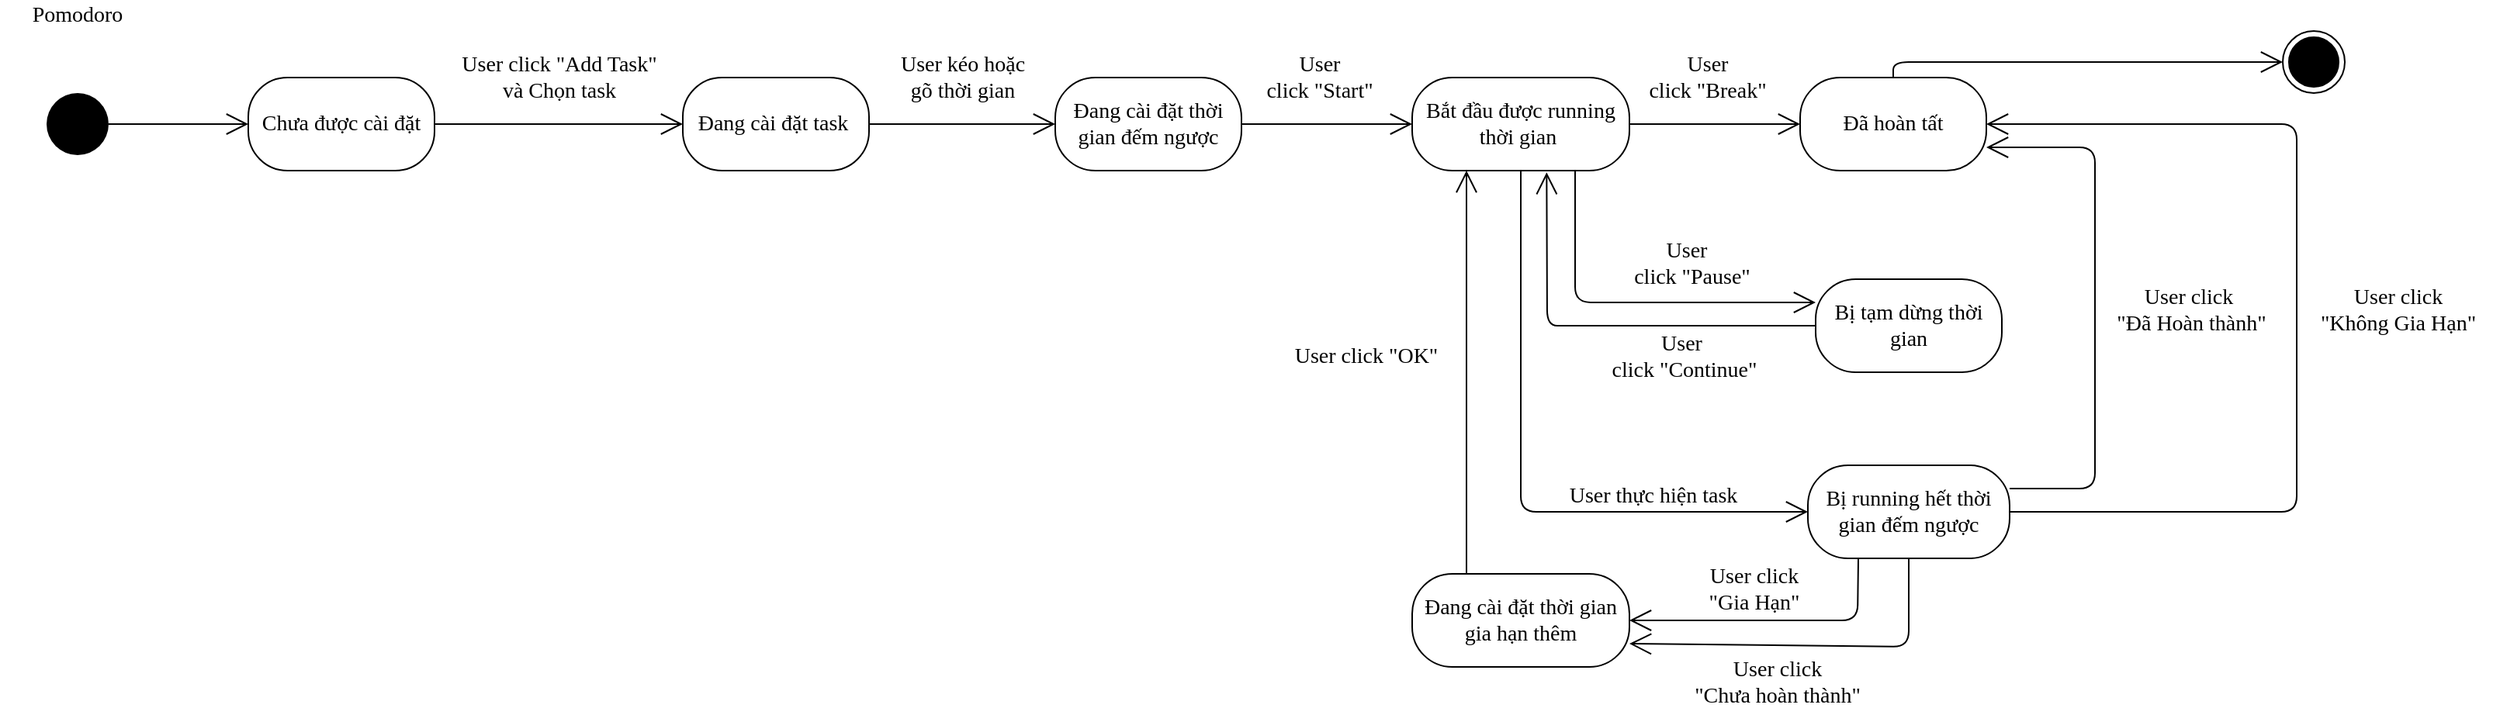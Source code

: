 <mxfile version="13.9.8" type="device"><diagram id="esE91VQSrPKVNuFn1bDd" name="Page-1"><mxGraphModel dx="1968" dy="594" grid="1" gridSize="10" guides="1" tooltips="1" connect="1" arrows="1" fold="1" page="1" pageScale="1" pageWidth="827" pageHeight="1169" math="0" shadow="0"><root><mxCell id="0"/><mxCell id="1" parent="0"/><mxCell id="S3WTb27KluJyzorbB-tZ-1" value="" style="ellipse;fillColor=#000000;strokeColor=none;fontFamily=Verdana;fontSize=14;" parent="1" vertex="1"><mxGeometry x="-200" y="120" width="40" height="40" as="geometry"/></mxCell><mxCell id="S3WTb27KluJyzorbB-tZ-4" value="Đang cài đặt task&amp;nbsp;" style="rounded=1;whiteSpace=wrap;html=1;arcSize=42;fontFamily=Verdana;fontSize=14;" parent="1" vertex="1"><mxGeometry x="210" y="110" width="120" height="60" as="geometry"/></mxCell><mxCell id="S3WTb27KluJyzorbB-tZ-5" value="" style="endArrow=open;endFill=1;endSize=12;html=1;exitX=1;exitY=0.5;exitDx=0;exitDy=0;fontFamily=Verdana;fontSize=14;" parent="1" source="S3WTb27KluJyzorbB-tZ-4" target="S3WTb27KluJyzorbB-tZ-6" edge="1"><mxGeometry relative="1" as="geometry"><mxPoint x="400" y="270" as="targetPoint"/></mxGeometry></mxCell><mxCell id="S3WTb27KluJyzorbB-tZ-6" value="Đang cài đặt thời gian đếm ngược" style="rounded=1;whiteSpace=wrap;html=1;arcSize=43;fontFamily=Verdana;fontSize=14;" parent="1" vertex="1"><mxGeometry x="450" y="110" width="120" height="60" as="geometry"/></mxCell><mxCell id="S3WTb27KluJyzorbB-tZ-8" value="" style="endArrow=open;endFill=1;endSize=12;html=1;exitX=1;exitY=0.5;exitDx=0;exitDy=0;fontFamily=Verdana;fontSize=14;entryX=0;entryY=0.5;entryDx=0;entryDy=0;" parent="1" source="S3WTb27KluJyzorbB-tZ-6" target="S3WTb27KluJyzorbB-tZ-12" edge="1"><mxGeometry x="220" y="220" as="geometry"><mxPoint x="460" y="360" as="targetPoint"/></mxGeometry></mxCell><mxCell id="ulXXmxGrZo6z17dJjZ8Q-18" style="endArrow=open;endFill=1;endSize=12;html=1;fontFamily=Verdana;fontSize=14;exitX=0.5;exitY=0;exitDx=0;exitDy=0;entryX=0;entryY=0.5;entryDx=0;entryDy=0;" parent="1" source="S3WTb27KluJyzorbB-tZ-9" target="S3WTb27KluJyzorbB-tZ-110" edge="1"><mxGeometry relative="1" as="geometry"><Array as="points"><mxPoint x="990" y="100"/></Array></mxGeometry></mxCell><mxCell id="S3WTb27KluJyzorbB-tZ-9" value="Đã hoàn tất" style="rounded=1;whiteSpace=wrap;html=1;arcSize=43;fontFamily=Verdana;fontSize=14;" parent="1" vertex="1"><mxGeometry x="930" y="110" width="120" height="60" as="geometry"/></mxCell><mxCell id="S3WTb27KluJyzorbB-tZ-12" value="Bắt đầu được running thời gian&amp;nbsp;" style="rounded=1;whiteSpace=wrap;html=1;arcSize=43;fontFamily=Verdana;fontSize=14;" parent="1" vertex="1"><mxGeometry x="680" y="110" width="140" height="60" as="geometry"/></mxCell><mxCell id="S3WTb27KluJyzorbB-tZ-21" value="" style="endArrow=open;endFill=1;endSize=12;html=1;exitX=1;exitY=0.5;exitDx=0;exitDy=0;entryX=0;entryY=0.5;entryDx=0;entryDy=0;fontFamily=Verdana;fontSize=14;" parent="1" source="S3WTb27KluJyzorbB-tZ-12" target="S3WTb27KluJyzorbB-tZ-9" edge="1"><mxGeometry relative="1" as="geometry"><mxPoint x="460" y="420" as="sourcePoint"/><mxPoint x="279.5" y="390" as="targetPoint"/></mxGeometry></mxCell><mxCell id="S3WTb27KluJyzorbB-tZ-30" value="" style="endArrow=open;endFill=1;endSize=12;html=1;fontFamily=Verdana;fontSize=14;exitX=0.75;exitY=1;exitDx=0;exitDy=0;entryX=0;entryY=0.25;entryDx=0;entryDy=0;" parent="1" target="bR9zkL_dEC1bUG-2RyQH-6" edge="1" source="S3WTb27KluJyzorbB-tZ-12"><mxGeometry relative="1" as="geometry"><mxPoint x="1031" y="360" as="sourcePoint"/><mxPoint x="1000" y="480" as="targetPoint"/><Array as="points"><mxPoint x="785" y="255"/></Array></mxGeometry></mxCell><mxCell id="S3WTb27KluJyzorbB-tZ-34" value="" style="endArrow=open;endFill=1;endSize=12;html=1;exitX=1;exitY=0.5;exitDx=0;exitDy=0;fontFamily=Verdana;fontSize=14;entryX=0;entryY=0.5;entryDx=0;entryDy=0;" parent="1" source="S3WTb27KluJyzorbB-tZ-1" target="ulXXmxGrZo6z17dJjZ8Q-35" edge="1"><mxGeometry width="160" relative="1" as="geometry"><mxPoint x="410" y="180" as="sourcePoint"/><mxPoint x="80" y="140" as="targetPoint"/></mxGeometry></mxCell><mxCell id="S3WTb27KluJyzorbB-tZ-98" value="User kéo hoặc &lt;br style=&quot;font-size: 14px;&quot;&gt;gõ thời gian" style="text;html=1;align=center;verticalAlign=middle;resizable=0;points=[];autosize=1;fontFamily=Verdana;fontSize=14;" parent="1" vertex="1"><mxGeometry x="330" y="90" width="120" height="40" as="geometry"/></mxCell><mxCell id="S3WTb27KluJyzorbB-tZ-99" value="&lt;font style=&quot;vertical-align: inherit ; font-size: 14px&quot;&gt;&lt;font style=&quot;vertical-align: inherit ; font-size: 14px&quot;&gt;&lt;font style=&quot;vertical-align: inherit ; font-size: 14px&quot;&gt;&lt;font style=&quot;vertical-align: inherit ; font-size: 14px&quot;&gt;User &lt;br style=&quot;font-size: 14px;&quot;&gt;click &quot;Start&quot;&lt;/font&gt;&lt;/font&gt;&lt;/font&gt;&lt;/font&gt;" style="text;html=1;align=center;verticalAlign=middle;resizable=0;points=[];autosize=1;fontFamily=Verdana;fontSize=14;" parent="1" vertex="1"><mxGeometry x="570" y="90" width="100" height="40" as="geometry"/></mxCell><mxCell id="S3WTb27KluJyzorbB-tZ-101" value="&lt;font style=&quot;vertical-align: inherit ; font-size: 14px&quot;&gt;&lt;font style=&quot;vertical-align: inherit ; font-size: 14px&quot;&gt;User &lt;br style=&quot;font-size: 14px;&quot;&gt;click &quot;Break&quot;&lt;/font&gt;&lt;/font&gt;" style="text;html=1;align=center;verticalAlign=middle;resizable=0;points=[];autosize=1;fontFamily=Verdana;fontSize=14;" parent="1" vertex="1"><mxGeometry x="820" y="90" width="100" height="40" as="geometry"/></mxCell><mxCell id="S3WTb27KluJyzorbB-tZ-108" value="User thực hiện task" style="text;html=1;align=center;verticalAlign=middle;resizable=0;points=[];autosize=1;fontFamily=Verdana;fontSize=14;" parent="1" vertex="1"><mxGeometry x="760" y="370" width="150" height="20" as="geometry"/></mxCell><mxCell id="S3WTb27KluJyzorbB-tZ-110" value="" style="ellipse;html=1;shape=endState;fillColor=#000000;strokeColor=#000000;fontFamily=Verdana;fontSize=14;" parent="1" vertex="1"><mxGeometry x="1241" y="80" width="40" height="40" as="geometry"/></mxCell><mxCell id="bR9zkL_dEC1bUG-2RyQH-6" value="Bị tạm dừng thời gian" style="rounded=1;whiteSpace=wrap;html=1;arcSize=43;fontFamily=Verdana;fontSize=14;" parent="1" vertex="1"><mxGeometry x="940" y="240" width="120" height="60" as="geometry"/></mxCell><mxCell id="bR9zkL_dEC1bUG-2RyQH-7" value="&lt;font style=&quot;vertical-align: inherit ; font-size: 14px&quot;&gt;&lt;font style=&quot;vertical-align: inherit ; font-size: 14px&quot;&gt;User&amp;nbsp;&amp;nbsp;&lt;br style=&quot;font-size: 14px;&quot;&gt;click &quot;Pause&quot;&lt;/font&gt;&lt;/font&gt;" style="text;html=1;align=center;verticalAlign=middle;resizable=0;points=[];autosize=1;fontFamily=Verdana;fontSize=14;" parent="1" vertex="1"><mxGeometry x="810" y="210" width="100" height="40" as="geometry"/></mxCell><mxCell id="bR9zkL_dEC1bUG-2RyQH-8" value="" style="endArrow=open;endFill=1;endSize=12;html=1;exitX=0;exitY=0.5;exitDx=0;exitDy=0;fontFamily=Verdana;fontSize=14;entryX=0.619;entryY=1.019;entryDx=0;entryDy=0;entryPerimeter=0;" parent="1" source="bR9zkL_dEC1bUG-2RyQH-6" target="S3WTb27KluJyzorbB-tZ-12" edge="1"><mxGeometry x="450" y="430" as="geometry"><mxPoint x="1030" y="350" as="sourcePoint"/><mxPoint x="1230" y="350" as="targetPoint"/><Array as="points"><mxPoint x="790" y="270"/><mxPoint x="767" y="270"/></Array></mxGeometry></mxCell><mxCell id="bR9zkL_dEC1bUG-2RyQH-10" value="&lt;font style=&quot;vertical-align: inherit ; font-size: 14px&quot;&gt;&lt;font style=&quot;vertical-align: inherit ; font-size: 14px&quot;&gt;User&amp;nbsp;&lt;br style=&quot;font-size: 14px;&quot;&gt;click &quot;Continue&quot;&lt;/font&gt;&lt;/font&gt;" style="text;html=1;align=center;verticalAlign=middle;resizable=0;points=[];autosize=1;fontFamily=Verdana;fontSize=14;" parent="1" vertex="1"><mxGeometry x="790" y="270" width="130" height="40" as="geometry"/></mxCell><mxCell id="ulXXmxGrZo6z17dJjZ8Q-12" style="endArrow=open;endFill=1;endSize=12;html=1;fontFamily=Verdana;fontSize=14;exitX=1;exitY=0.25;exitDx=0;exitDy=0;entryX=1;entryY=0.75;entryDx=0;entryDy=0;" parent="1" source="ulXXmxGrZo6z17dJjZ8Q-3" target="S3WTb27KluJyzorbB-tZ-9" edge="1"><mxGeometry relative="1" as="geometry"><Array as="points"><mxPoint x="1120" y="375"/><mxPoint x="1120" y="280"/><mxPoint x="1120" y="220"/><mxPoint x="1120" y="155"/></Array></mxGeometry></mxCell><mxCell id="ulXXmxGrZo6z17dJjZ8Q-13" style="endArrow=open;endFill=1;endSize=12;html=1;fontFamily=Verdana;fontSize=14;exitX=0.25;exitY=0;exitDx=0;exitDy=0;entryX=0.25;entryY=1;entryDx=0;entryDy=0;" parent="1" source="ulXXmxGrZo6z17dJjZ8Q-6" target="S3WTb27KluJyzorbB-tZ-12" edge="1"><mxGeometry relative="1" as="geometry"><mxPoint x="1385" y="580" as="targetPoint"/><Array as="points"/></mxGeometry></mxCell><mxCell id="ulXXmxGrZo6z17dJjZ8Q-14" style="endArrow=open;endFill=1;endSize=12;html=1;fontFamily=Verdana;fontSize=14;entryX=1;entryY=0.5;entryDx=0;entryDy=0;exitX=0.25;exitY=1;exitDx=0;exitDy=0;" parent="1" target="ulXXmxGrZo6z17dJjZ8Q-6" edge="1" source="ulXXmxGrZo6z17dJjZ8Q-3"><mxGeometry relative="1" as="geometry"><mxPoint x="1420" y="460" as="sourcePoint"/><Array as="points"><mxPoint x="967" y="460"/></Array></mxGeometry></mxCell><mxCell id="ulXXmxGrZo6z17dJjZ8Q-16" style="endArrow=open;endFill=1;endSize=12;html=1;fontFamily=Verdana;fontSize=14;exitX=1;exitY=0.5;exitDx=0;exitDy=0;entryX=1;entryY=0.5;entryDx=0;entryDy=0;" parent="1" source="ulXXmxGrZo6z17dJjZ8Q-3" target="S3WTb27KluJyzorbB-tZ-9" edge="1"><mxGeometry relative="1" as="geometry"><Array as="points"><mxPoint x="1150" y="390"/><mxPoint x="1250" y="390"/><mxPoint x="1250" y="140"/></Array></mxGeometry></mxCell><mxCell id="ulXXmxGrZo6z17dJjZ8Q-3" value="Bị running hết thời gian đếm ngược" style="rounded=1;whiteSpace=wrap;html=1;arcSize=43;fontFamily=Verdana;fontSize=14;" parent="1" vertex="1"><mxGeometry x="935" y="360" width="130" height="60" as="geometry"/></mxCell><mxCell id="ulXXmxGrZo6z17dJjZ8Q-4" value="" style="endArrow=open;endFill=1;endSize=12;html=1;fontFamily=Verdana;fontSize=14;exitX=0.5;exitY=1;exitDx=0;exitDy=0;entryX=0;entryY=0.5;entryDx=0;entryDy=0;" parent="1" source="S3WTb27KluJyzorbB-tZ-12" target="ulXXmxGrZo6z17dJjZ8Q-3" edge="1"><mxGeometry relative="1" as="geometry"><mxPoint x="900" y="350" as="sourcePoint"/><mxPoint x="680" y="410" as="targetPoint"/><Array as="points"><mxPoint x="750" y="240"/><mxPoint x="750" y="390"/><mxPoint x="810" y="390"/></Array></mxGeometry></mxCell><mxCell id="ulXXmxGrZo6z17dJjZ8Q-6" value="Đang cài đặt thời gian gia hạn thêm" style="rounded=1;whiteSpace=wrap;html=1;arcSize=43;fontFamily=Verdana;fontSize=14;" parent="1" vertex="1"><mxGeometry x="680" y="430" width="140" height="60" as="geometry"/></mxCell><mxCell id="ulXXmxGrZo6z17dJjZ8Q-7" value="&lt;font style=&quot;vertical-align: inherit ; font-size: 14px&quot;&gt;&lt;font style=&quot;vertical-align: inherit ; font-size: 14px&quot;&gt;User click&lt;br style=&quot;font-size: 14px;&quot;&gt;&amp;nbsp;&quot;Đã Hoàn thành&quot;&lt;/font&gt;&lt;/font&gt;" style="text;html=1;align=center;verticalAlign=middle;resizable=0;points=[];autosize=1;fontFamily=Verdana;fontSize=14;" parent="1" vertex="1"><mxGeometry x="1110" y="240" width="140" height="40" as="geometry"/></mxCell><mxCell id="ulXXmxGrZo6z17dJjZ8Q-8" value="" style="endArrow=open;endFill=1;endSize=12;html=1;fontFamily=Verdana;fontSize=14;exitX=0.5;exitY=1;exitDx=0;exitDy=0;" parent="1" edge="1" source="ulXXmxGrZo6z17dJjZ8Q-3"><mxGeometry relative="1" as="geometry"><mxPoint x="1151" y="670" as="sourcePoint"/><mxPoint x="820" y="475" as="targetPoint"/><Array as="points"><mxPoint x="1000" y="477"/></Array></mxGeometry></mxCell><mxCell id="ulXXmxGrZo6z17dJjZ8Q-9" value="&lt;font style=&quot;vertical-align: inherit ; font-size: 14px&quot;&gt;&lt;font style=&quot;vertical-align: inherit ; font-size: 14px&quot;&gt;User click &quot;OK&quot;&lt;/font&gt;&lt;/font&gt;" style="text;html=1;align=center;verticalAlign=middle;resizable=0;points=[];autosize=1;fontFamily=Verdana;fontSize=14;" parent="1" vertex="1"><mxGeometry x="590" y="280" width="120" height="20" as="geometry"/></mxCell><mxCell id="ulXXmxGrZo6z17dJjZ8Q-11" value="&lt;font style=&quot;vertical-align: inherit ; font-size: 14px&quot;&gt;&lt;font style=&quot;vertical-align: inherit ; font-size: 14px&quot;&gt;User click &lt;br style=&quot;font-size: 14px;&quot;&gt;&quot;Chưa hoàn thành&quot;&lt;/font&gt;&lt;/font&gt;" style="text;html=1;align=center;verticalAlign=middle;resizable=0;points=[];autosize=1;fontFamily=Verdana;fontSize=14;" parent="1" vertex="1"><mxGeometry x="840" y="480" width="150" height="40" as="geometry"/></mxCell><mxCell id="ulXXmxGrZo6z17dJjZ8Q-15" value="&lt;font style=&quot;vertical-align: inherit ; font-size: 14px&quot;&gt;&lt;font style=&quot;vertical-align: inherit ; font-size: 14px&quot;&gt;User click &lt;br style=&quot;font-size: 14px;&quot;&gt;&quot;Gia Hạn&quot;&lt;/font&gt;&lt;/font&gt;" style="text;html=1;align=center;verticalAlign=middle;resizable=0;points=[];autosize=1;fontFamily=Verdana;fontSize=14;" parent="1" vertex="1"><mxGeometry x="860" y="420" width="80" height="40" as="geometry"/></mxCell><mxCell id="ulXXmxGrZo6z17dJjZ8Q-17" value="&lt;font style=&quot;vertical-align: inherit ; font-size: 14px&quot;&gt;&lt;font style=&quot;vertical-align: inherit ; font-size: 14px&quot;&gt;User click &lt;br style=&quot;font-size: 14px;&quot;&gt;&quot;Không Gia Hạn&quot;&lt;/font&gt;&lt;/font&gt;" style="text;html=1;align=center;verticalAlign=middle;resizable=0;points=[];autosize=1;fontFamily=Verdana;fontSize=14;" parent="1" vertex="1"><mxGeometry x="1250" y="240" width="130" height="40" as="geometry"/></mxCell><mxCell id="ulXXmxGrZo6z17dJjZ8Q-33" value="User click &quot;Add Task&quot; &lt;br style=&quot;font-size: 14px;&quot;&gt;và Chọn task" style="text;html=1;align=center;verticalAlign=middle;resizable=0;points=[];autosize=1;fontFamily=Verdana;fontSize=14;" parent="1" vertex="1"><mxGeometry x="50" y="90" width="160" height="40" as="geometry"/></mxCell><mxCell id="ulXXmxGrZo6z17dJjZ8Q-35" value="Chưa được cài đặt" style="rounded=1;whiteSpace=wrap;html=1;arcSize=42;fontFamily=Verdana;fontSize=14;" parent="1" vertex="1"><mxGeometry x="-70" y="110" width="120" height="60" as="geometry"/></mxCell><mxCell id="ulXXmxGrZo6z17dJjZ8Q-36" value="" style="endArrow=open;endFill=1;endSize=12;html=1;exitX=1;exitY=0.5;exitDx=0;exitDy=0;fontFamily=Verdana;fontSize=14;entryX=0;entryY=0.5;entryDx=0;entryDy=0;" parent="1" source="ulXXmxGrZo6z17dJjZ8Q-35" target="S3WTb27KluJyzorbB-tZ-4" edge="1"><mxGeometry width="160" relative="1" as="geometry"><mxPoint x="50" y="280" as="sourcePoint"/><mxPoint x="200.0" y="280" as="targetPoint"/></mxGeometry></mxCell><mxCell id="ulXXmxGrZo6z17dJjZ8Q-42" value="Pomodoro" style="text;html=1;strokeColor=none;fillColor=none;align=center;verticalAlign=middle;whiteSpace=wrap;rounded=0;fontFamily=Verdana;fontSize=14;" parent="1" vertex="1"><mxGeometry x="-230" y="60" width="100" height="20" as="geometry"/></mxCell></root></mxGraphModel></diagram></mxfile>